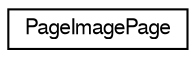 digraph G
{
  edge [fontname="FreeSans",fontsize="10",labelfontname="FreeSans",labelfontsize="10"];
  node [fontname="FreeSans",fontsize="10",shape=record];
  rankdir="LR";
  Node1 [label="PageImagePage",height=0.2,width=0.4,color="black", fillcolor="white", style="filled",URL="$classPageImagePage.html"];
}
